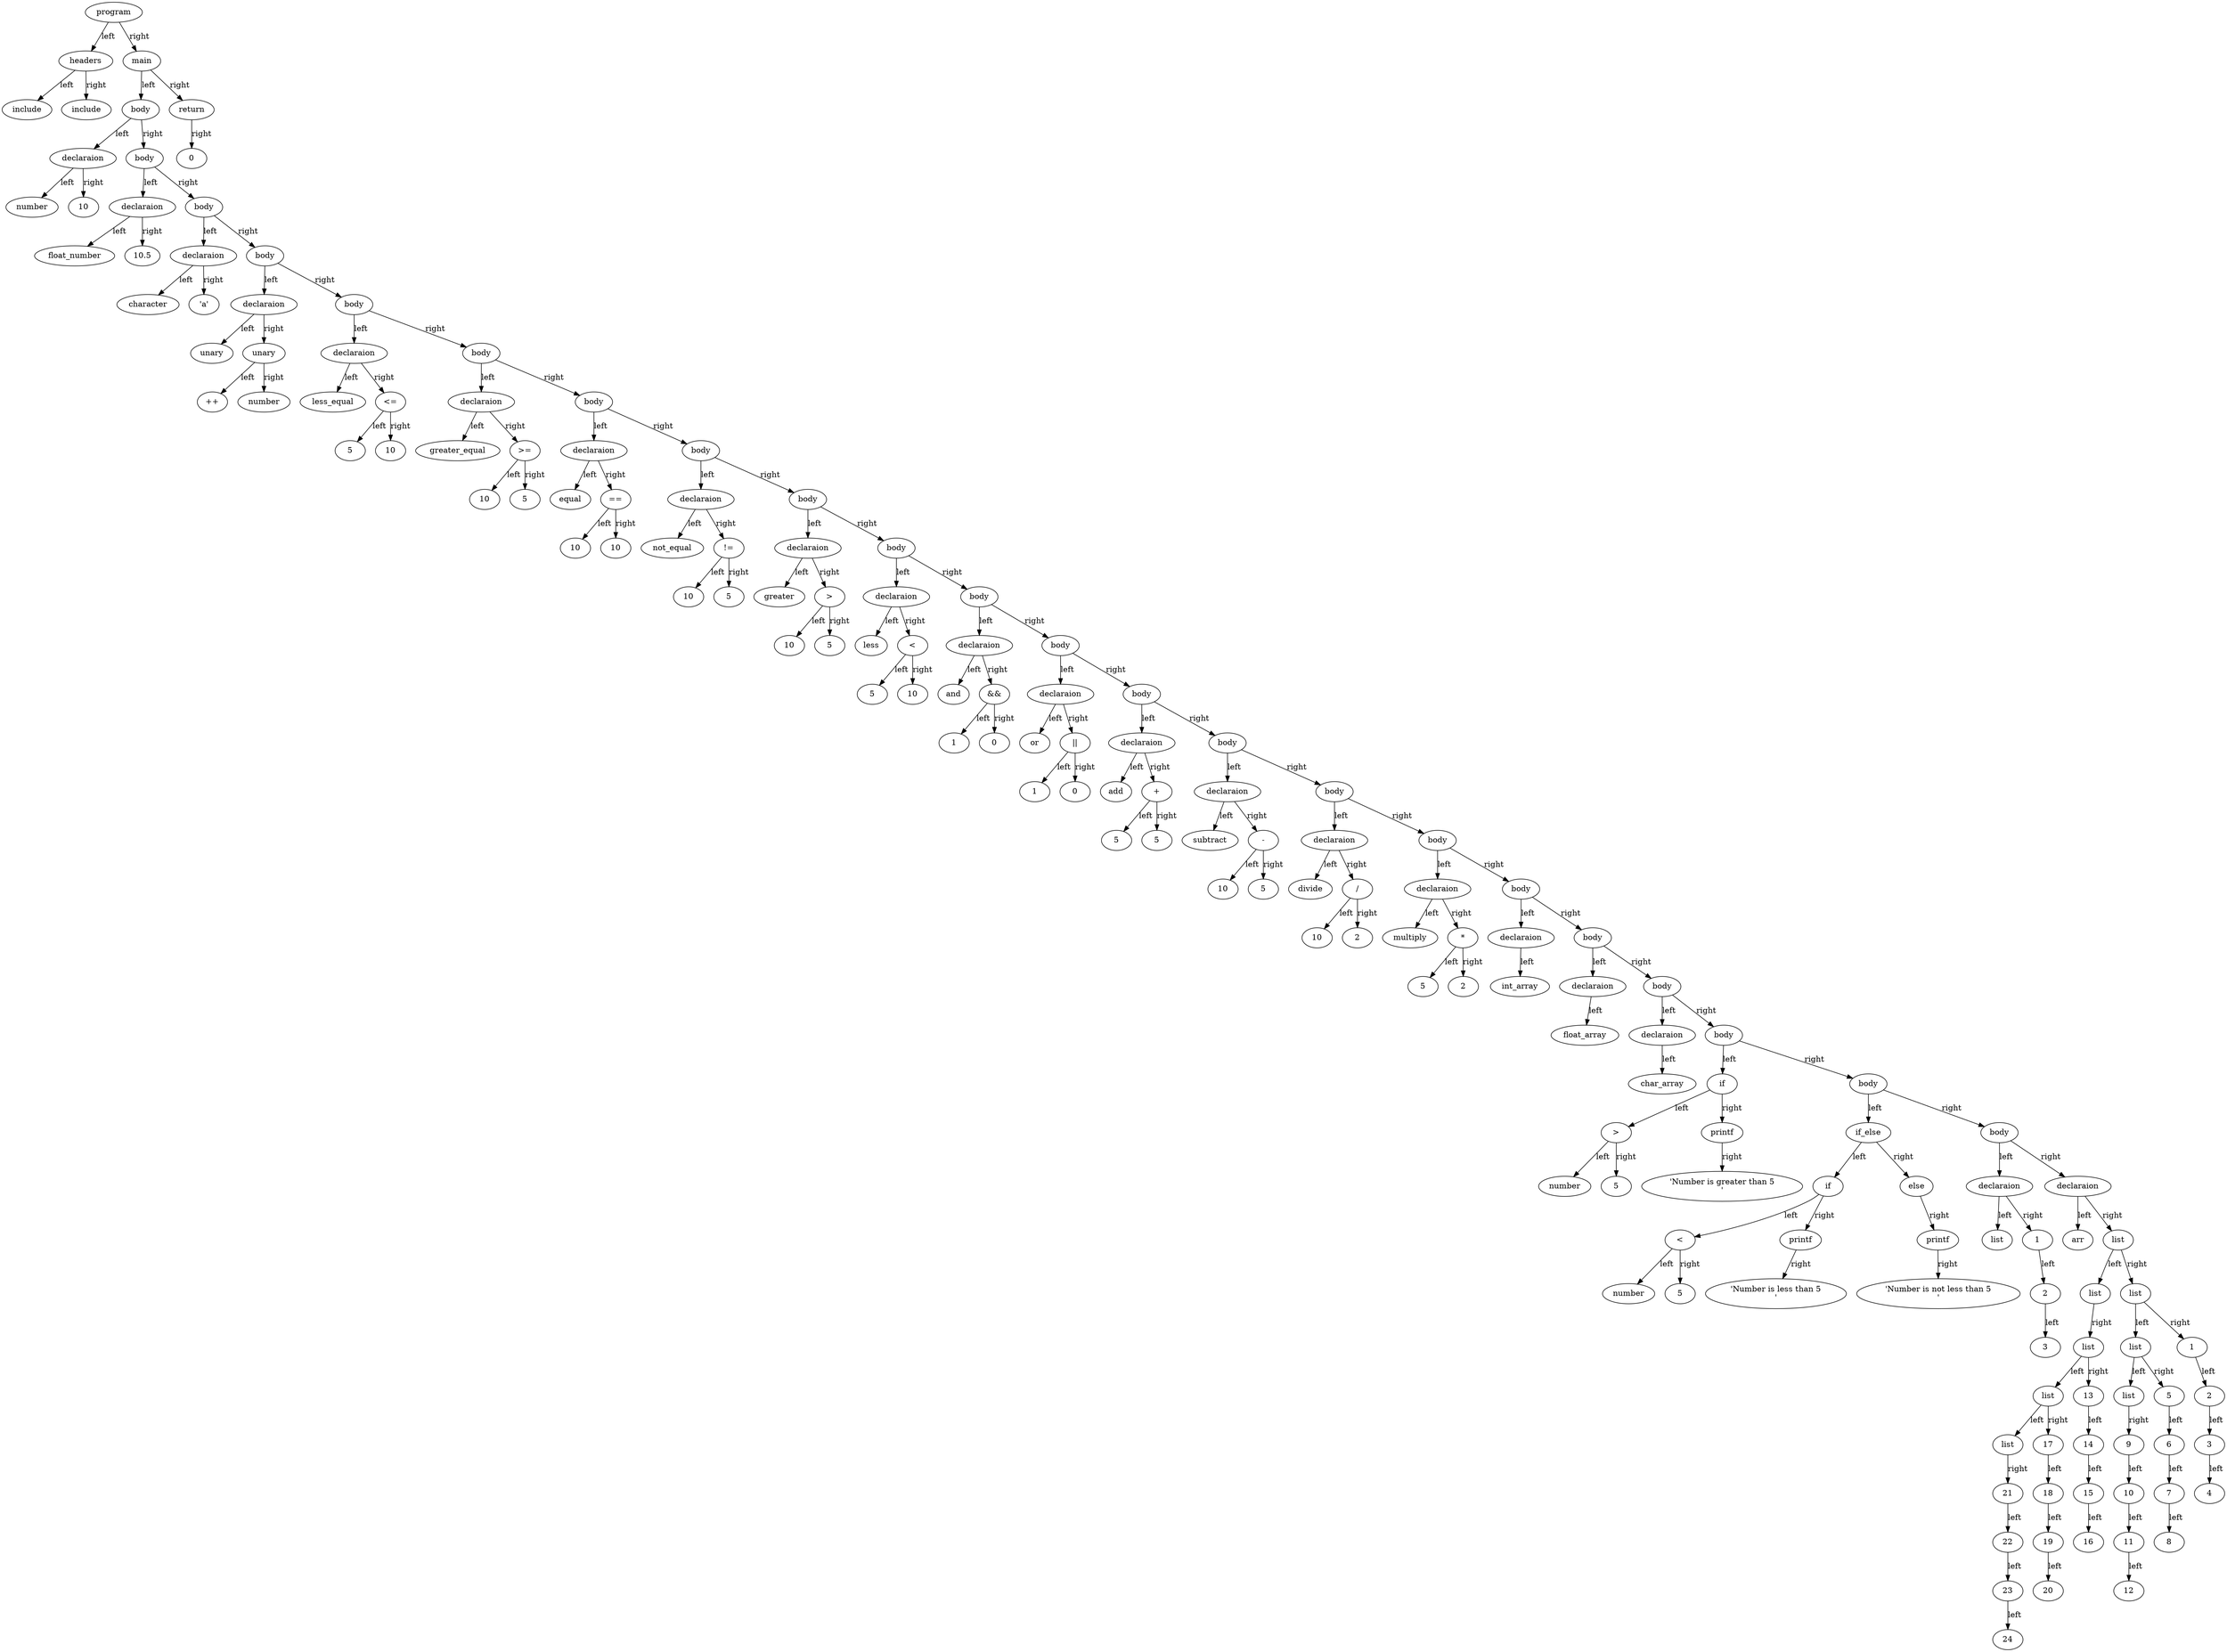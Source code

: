 digraph G {
"0000011449046460" [label="program"];
"0000011449046460" [label="program"];
"0000011449046460" -> "000001144903FE20" [label="left"];
"000001144903FE20" [label="headers"];
"000001144903FE20" [label="headers"];
"000001144903FE20" -> "000001144903FDE0" [label="left"];
"000001144903FDE0" [label="include"];
"000001144903FDE0" [label="include"];
"000001144903FE20" -> "000001144903FD40" [label="right"];
"000001144903FD40" [label="include"];
"000001144903FD40" [label="include"];
"0000011449046460" -> "000001144903FDA0" [label="right"];
"000001144903FDA0" [label="main"];
"000001144903FDA0" [label="main"];
"000001144903FDA0" -> "00000114490461C0" [label="left"];
"00000114490461C0" [label="body"];
"00000114490461C0" [label="body"];
"00000114490461C0" -> "000001144903FB40" [label="left"];
"000001144903FB40" [label="declaraion"];
"000001144903FB40" [label="declaraion"];
"000001144903FB40" -> "000001144903FB20" [label="left"];
"000001144903FB20" [label="number"];
"000001144903FB20" [label="number"];
"000001144903FB40" -> "000001144903FB00" [label="right"];
"000001144903FB00" [label="10"];
"000001144903FB00" [label="10"];
"00000114490461C0" -> "0000011449045F80" [label="right"];
"0000011449045F80" [label="body"];
"0000011449045F80" [label="body"];
"0000011449045F80" -> "000001144903FC20" [label="left"];
"000001144903FC20" [label="declaraion"];
"000001144903FC20" [label="declaraion"];
"000001144903FC20" -> "000001144903FC60" [label="left"];
"000001144903FC60" [label="float_number"];
"000001144903FC60" [label="float_number"];
"000001144903FC20" -> "000001144903FBC0" [label="right"];
"000001144903FBC0" [label="10.5"];
"000001144903FBC0" [label="10.5"];
"0000011449045F80" -> "00000114490466C0" [label="right"];
"00000114490466C0" [label="body"];
"00000114490466C0" [label="body"];
"00000114490466C0" -> "00000114490444D0" [label="left"];
"00000114490444D0" [label="declaraion"];
"00000114490444D0" [label="declaraion"];
"00000114490444D0" -> "0000011449043F50" [label="left"];
"0000011449043F50" [label="character"];
"0000011449043F50" [label="character"];
"00000114490444D0" -> "0000011449044290" [label="right"];
"0000011449044290" [label="'a'"];
"0000011449044290" [label="'a'"];
"00000114490466C0" -> "0000011449046400" [label="right"];
"0000011449046400" [label="body"];
"0000011449046400" [label="body"];
"0000011449046400" -> "0000011449044090" [label="left"];
"0000011449044090" [label="declaraion"];
"0000011449044090" [label="declaraion"];
"0000011449044090" -> "0000011449044030" [label="left"];
"0000011449044030" [label="unary"];
"0000011449044030" [label="unary"];
"0000011449044090" -> "0000011449043F90" [label="right"];
"0000011449043F90" [label="unary"];
"0000011449043F90" [label="unary"];
"0000011449043F90" -> "0000011449043FD0" [label="left"];
"0000011449043FD0" [label="++"];
"0000011449043FD0" [label="++"];
"0000011449043F90" -> "0000011449043F30" [label="right"];
"0000011449043F30" [label="number"];
"0000011449043F30" [label="number"];
"0000011449046400" -> "00000114490466A0" [label="right"];
"00000114490466A0" [label="body"];
"00000114490466A0" [label="body"];
"00000114490466A0" -> "0000011449044450" [label="left"];
"0000011449044450" [label="declaraion"];
"0000011449044450" [label="declaraion"];
"0000011449044450" -> "0000011449044050" [label="left"];
"0000011449044050" [label="less_equal"];
"0000011449044050" [label="less_equal"];
"0000011449044450" -> "0000011449043FB0" [label="right"];
"0000011449043FB0" [label="<="];
"0000011449043FB0" [label="<="];
"0000011449043FB0" -> "00000114490440F0" [label="left"];
"00000114490440F0" [label="5"];
"00000114490440F0" [label="5"];
"0000011449043FB0" -> "00000114490442B0" [label="right"];
"00000114490442B0" [label="10"];
"00000114490442B0" [label="10"];
"00000114490466A0" -> "0000011449046560" [label="right"];
"0000011449046560" [label="body"];
"0000011449046560" [label="body"];
"0000011449046560" -> "00000114490440B0" [label="left"];
"00000114490440B0" [label="declaraion"];
"00000114490440B0" [label="declaraion"];
"00000114490440B0" -> "00000114490442F0" [label="left"];
"00000114490442F0" [label="greater_equal"];
"00000114490442F0" [label="greater_equal"];
"00000114490440B0" -> "0000011449044150" [label="right"];
"0000011449044150" [label=">="];
"0000011449044150" [label=">="];
"0000011449044150" -> "0000011449044010" [label="left"];
"0000011449044010" [label="10"];
"0000011449044010" [label="10"];
"0000011449044150" -> "0000011449044570" [label="right"];
"0000011449044570" [label="5"];
"0000011449044570" [label="5"];
"0000011449046560" -> "0000011449046020" [label="right"];
"0000011449046020" [label="body"];
"0000011449046020" [label="body"];
"0000011449046020" -> "00000114490441F0" [label="left"];
"00000114490441F0" [label="declaraion"];
"00000114490441F0" [label="declaraion"];
"00000114490441F0" -> "0000011449044210" [label="left"];
"0000011449044210" [label="equal"];
"0000011449044210" [label="equal"];
"00000114490441F0" -> "0000011449044190" [label="right"];
"0000011449044190" [label="=="];
"0000011449044190" [label="=="];
"0000011449044190" -> "00000114490440D0" [label="left"];
"00000114490440D0" [label="10"];
"00000114490440D0" [label="10"];
"0000011449044190" -> "00000114490445D0" [label="right"];
"00000114490445D0" [label="10"];
"00000114490445D0" [label="10"];
"0000011449046020" -> "00000114490462E0" [label="right"];
"00000114490462E0" [label="body"];
"00000114490462E0" [label="body"];
"00000114490462E0" -> "00000114490443D0" [label="left"];
"00000114490443D0" [label="declaraion"];
"00000114490443D0" [label="declaraion"];
"00000114490443D0" -> "0000011449044330" [label="left"];
"0000011449044330" [label="not_equal"];
"0000011449044330" [label="not_equal"];
"00000114490443D0" -> "0000011449044270" [label="right"];
"0000011449044270" [label="!="];
"0000011449044270" [label="!="];
"0000011449044270" -> "0000011449044310" [label="left"];
"0000011449044310" [label="10"];
"0000011449044310" [label="10"];
"0000011449044270" -> "00000114490443B0" [label="right"];
"00000114490443B0" [label="5"];
"00000114490443B0" [label="5"];
"00000114490462E0" -> "00000114490460A0" [label="right"];
"00000114490460A0" [label="body"];
"00000114490460A0" [label="body"];
"00000114490460A0" -> "0000011449044650" [label="left"];
"0000011449044650" [label="declaraion"];
"0000011449044650" [label="declaraion"];
"0000011449044650" -> "0000011449044630" [label="left"];
"0000011449044630" [label="greater"];
"0000011449044630" [label="greater"];
"0000011449044650" -> "0000011449044610" [label="right"];
"0000011449044610" [label=">"];
"0000011449044610" [label=">"];
"0000011449044610" -> "00000114490445B0" [label="left"];
"00000114490445B0" [label="10"];
"00000114490445B0" [label="10"];
"0000011449044610" -> "00000114490445F0" [label="right"];
"00000114490445F0" [label="5"];
"00000114490445F0" [label="5"];
"00000114490460A0" -> "0000011449046260" [label="right"];
"0000011449046260" [label="body"];
"0000011449046260" [label="body"];
"0000011449046260" -> "0000011449044BF0" [label="left"];
"0000011449044BF0" [label="declaraion"];
"0000011449044BF0" [label="declaraion"];
"0000011449044BF0" -> "0000011449044F30" [label="left"];
"0000011449044F30" [label="less"];
"0000011449044F30" [label="less"];
"0000011449044BF0" -> "0000011449045230" [label="right"];
"0000011449045230" [label="<"];
"0000011449045230" [label="<"];
"0000011449045230" -> "0000011449045210" [label="left"];
"0000011449045210" [label="5"];
"0000011449045210" [label="5"];
"0000011449045230" -> "0000011449044F70" [label="right"];
"0000011449044F70" [label="10"];
"0000011449044F70" [label="10"];
"0000011449046260" -> "0000011449046340" [label="right"];
"0000011449046340" [label="body"];
"0000011449046340" [label="body"];
"0000011449046340" -> "0000011449045050" [label="left"];
"0000011449045050" [label="declaraion"];
"0000011449045050" [label="declaraion"];
"0000011449045050" -> "0000011449044C70" [label="left"];
"0000011449044C70" [label="and"];
"0000011449044C70" [label="and"];
"0000011449045050" -> "0000011449045250" [label="right"];
"0000011449045250" [label="&&"];
"0000011449045250" [label="&&"];
"0000011449045250" -> "00000114490451D0" [label="left"];
"00000114490451D0" [label="1"];
"00000114490451D0" [label="1"];
"0000011449045250" -> "00000114490451F0" [label="right"];
"00000114490451F0" [label="0"];
"00000114490451F0" [label="0"];
"0000011449046340" -> "0000011449046520" [label="right"];
"0000011449046520" [label="body"];
"0000011449046520" [label="body"];
"0000011449046520" -> "0000011449045290" [label="left"];
"0000011449045290" [label="declaraion"];
"0000011449045290" [label="declaraion"];
"0000011449045290" -> "0000011449045010" [label="left"];
"0000011449045010" [label="or"];
"0000011449045010" [label="or"];
"0000011449045290" -> "0000011449044B70" [label="right"];
"0000011449044B70" [label="||"];
"0000011449044B70" [label="||"];
"0000011449044B70" -> "0000011449045270" [label="left"];
"0000011449045270" [label="1"];
"0000011449045270" [label="1"];
"0000011449044B70" -> "00000114490450F0" [label="right"];
"00000114490450F0" [label="0"];
"00000114490450F0" [label="0"];
"0000011449046520" -> "0000011449046500" [label="right"];
"0000011449046500" [label="body"];
"0000011449046500" [label="body"];
"0000011449046500" -> "0000011449044FF0" [label="left"];
"0000011449044FF0" [label="declaraion"];
"0000011449044FF0" [label="declaraion"];
"0000011449044FF0" -> "0000011449044E30" [label="left"];
"0000011449044E30" [label="add"];
"0000011449044E30" [label="add"];
"0000011449044FF0" -> "0000011449044DD0" [label="right"];
"0000011449044DD0" [label="+"];
"0000011449044DD0" [label="+"];
"0000011449044DD0" -> "0000011449044C10" [label="left"];
"0000011449044C10" [label="5"];
"0000011449044C10" [label="5"];
"0000011449044DD0" -> "00000114490451B0" [label="right"];
"00000114490451B0" [label="5"];
"00000114490451B0" [label="5"];
"0000011449046500" -> "00000114490464E0" [label="right"];
"00000114490464E0" [label="body"];
"00000114490464E0" [label="body"];
"00000114490464E0" -> "0000011449044C50" [label="left"];
"0000011449044C50" [label="declaraion"];
"0000011449044C50" [label="declaraion"];
"0000011449044C50" -> "0000011449044CD0" [label="left"];
"0000011449044CD0" [label="subtract"];
"0000011449044CD0" [label="subtract"];
"0000011449044C50" -> "00000114490452B0" [label="right"];
"00000114490452B0" [label="-"];
"00000114490452B0" [label="-"];
"00000114490452B0" -> "0000011449045030" [label="left"];
"0000011449045030" [label="10"];
"0000011449045030" [label="10"];
"00000114490452B0" -> "0000011449044E90" [label="right"];
"0000011449044E90" [label="5"];
"0000011449044E90" [label="5"];
"00000114490464E0" -> "0000011449046200" [label="right"];
"0000011449046200" [label="body"];
"0000011449046200" [label="body"];
"0000011449046200" -> "0000011449044D50" [label="left"];
"0000011449044D50" [label="declaraion"];
"0000011449044D50" [label="declaraion"];
"0000011449044D50" -> "0000011449045090" [label="left"];
"0000011449045090" [label="divide"];
"0000011449045090" [label="divide"];
"0000011449044D50" -> "0000011449044BD0" [label="right"];
"0000011449044BD0" [label="/"];
"0000011449044BD0" [label="/"];
"0000011449044BD0" -> "0000011449044CF0" [label="left"];
"0000011449044CF0" [label="10"];
"0000011449044CF0" [label="10"];
"0000011449044BD0" -> "0000011449044D10" [label="right"];
"0000011449044D10" [label="2"];
"0000011449044D10" [label="2"];
"0000011449046200" -> "0000011449046480" [label="right"];
"0000011449046480" [label="body"];
"0000011449046480" [label="body"];
"0000011449046480" -> "0000011449045150" [label="left"];
"0000011449045150" [label="declaraion"];
"0000011449045150" [label="declaraion"];
"0000011449045150" -> "00000114490450B0" [label="left"];
"00000114490450B0" [label="multiply"];
"00000114490450B0" [label="multiply"];
"0000011449045150" -> "0000011449044F10" [label="right"];
"0000011449044F10" [label="*"];
"0000011449044F10" [label="*"];
"0000011449044F10" -> "0000011449044ED0" [label="left"];
"0000011449044ED0" [label="5"];
"0000011449044ED0" [label="5"];
"0000011449044F10" -> "0000011449044EF0" [label="right"];
"0000011449044EF0" [label="2"];
"0000011449044EF0" [label="2"];
"0000011449046480" -> "0000011449046540" [label="right"];
"0000011449046540" [label="body"];
"0000011449046540" [label="body"];
"0000011449046540" -> "00000114490457F0" [label="left"];
"00000114490457F0" [label="declaraion"];
"00000114490457F0" [label="declaraion"];
"00000114490457F0" -> "0000011449045CF0" [label="left"];
"0000011449045CF0" [label="int_array"];
"0000011449045CF0" [label="int_array"];
"0000011449046540" -> "0000011449046240" [label="right"];
"0000011449046240" [label="body"];
"0000011449046240" [label="body"];
"0000011449046240" -> "0000011449045ED0" [label="left"];
"0000011449045ED0" [label="declaraion"];
"0000011449045ED0" [label="declaraion"];
"0000011449045ED0" -> "0000011449045B30" [label="left"];
"0000011449045B30" [label="float_array"];
"0000011449045B30" [label="float_array"];
"0000011449046240" -> "0000011449045FC0" [label="right"];
"0000011449045FC0" [label="body"];
"0000011449045FC0" [label="body"];
"0000011449045FC0" -> "0000011449045A50" [label="left"];
"0000011449045A50" [label="declaraion"];
"0000011449045A50" [label="declaraion"];
"0000011449045A50" -> "0000011449045B10" [label="left"];
"0000011449045B10" [label="char_array"];
"0000011449045B10" [label="char_array"];
"0000011449045FC0" -> "00000114490465A0" [label="right"];
"00000114490465A0" [label="body"];
"00000114490465A0" [label="body"];
"00000114490465A0" -> "0000011449045D90" [label="left"];
"0000011449045D90" [label="if"];
"0000011449045D90" [label="if"];
"0000011449045D90" -> "00000114490458B0" [label="left"];
"00000114490458B0" [label=">"];
"00000114490458B0" [label=">"];
"00000114490458B0" -> "0000011449045890" [label="left"];
"0000011449045890" [label="number"];
"0000011449045890" [label="number"];
"00000114490458B0" -> "0000011449045BB0" [label="right"];
"0000011449045BB0" [label="5"];
"0000011449045BB0" [label="5"];
"0000011449045D90" -> "0000011449045B90" [label="right"];
"0000011449045B90" [label="printf"];
"0000011449045B90" [label="printf"];
"0000011449045B90" -> "0000011449045930" [label="right"];
"0000011449045930" [label="'Number is greater than 5\n'"];
"0000011449045930" [label="'Number is greater than 5\n'"];
"00000114490465A0" -> "00000114490463E0" [label="right"];
"00000114490463E0" [label="body"];
"00000114490463E0" [label="body"];
"00000114490463E0" -> "0000011449045DB0" [label="left"];
"0000011449045DB0" [label="if_else"];
"0000011449045DB0" [label="if_else"];
"0000011449045DB0" -> "0000011449045910" [label="left"];
"0000011449045910" [label="if"];
"0000011449045910" [label="if"];
"0000011449045910" -> "0000011449045DD0" [label="left"];
"0000011449045DD0" [label="<"];
"0000011449045DD0" [label="<"];
"0000011449045DD0" -> "0000011449045BF0" [label="left"];
"0000011449045BF0" [label="number"];
"0000011449045BF0" [label="number"];
"0000011449045DD0" -> "0000011449045C10" [label="right"];
"0000011449045C10" [label="5"];
"0000011449045C10" [label="5"];
"0000011449045910" -> "00000114490458D0" [label="right"];
"00000114490458D0" [label="printf"];
"00000114490458D0" [label="printf"];
"00000114490458D0" -> "0000011449045C30" [label="right"];
"0000011449045C30" [label="'Number is less than 5\n'"];
"0000011449045C30" [label="'Number is less than 5\n'"];
"0000011449045DB0" -> "0000011449045E50" [label="right"];
"0000011449045E50" [label="else"];
"0000011449045E50" [label="else"];
"0000011449045E50" -> "0000011449045E30" [label="right"];
"0000011449045E30" [label="printf"];
"0000011449045E30" [label="printf"];
"0000011449045E30" -> "0000011449045A70" [label="right"];
"0000011449045A70" [label="'Number is not less than 5\n'"];
"0000011449045A70" [label="'Number is not less than 5\n'"];
"00000114490463E0" -> "00000114490463C0" [label="right"];
"00000114490463C0" [label="body"];
"00000114490463C0" [label="body"];
"00000114490463C0" -> "0000011449045790" [label="left"];
"0000011449045790" [label="declaraion"];
"0000011449045790" [label="declaraion"];
"0000011449045790" -> "0000011449045C90" [label="left"];
"0000011449045C90" [label="list"];
"0000011449045C90" [label="list"];
"0000011449045790" -> "0000011449045990" [label="right"];
"0000011449045990" [label="1"];
"0000011449045990" [label="1"];
"0000011449045990" -> "0000011449045E90" [label="left"];
"0000011449045E90" [label="2"];
"0000011449045E90" [label="2"];
"0000011449045E90" -> "00000114490457B0" [label="left"];
"00000114490457B0" [label="3"];
"00000114490457B0" [label="3"];
"00000114490463C0" -> "0000011449046620" [label="right"];
"0000011449046620" [label="declaraion"];
"0000011449046620" [label="declaraion"];
"0000011449046620" -> "0000011449045FA0" [label="left"];
"0000011449045FA0" [label="arr"];
"0000011449045FA0" [label="arr"];
"0000011449046620" -> "00000114490460C0" [label="right"];
"00000114490460C0" [label="list"];
"00000114490460C0" [label="list"];
"00000114490460C0" -> "0000011449046220" [label="left"];
"0000011449046220" [label="list"];
"0000011449046220" [label="list"];
"0000011449046220" -> "0000011449046160" [label="right"];
"0000011449046160" [label="list"];
"0000011449046160" [label="list"];
"0000011449046160" -> "0000011449046440" [label="left"];
"0000011449046440" [label="list"];
"0000011449046440" [label="list"];
"0000011449046440" -> "0000011449046580" [label="left"];
"0000011449046580" [label="list"];
"0000011449046580" [label="list"];
"0000011449046580" -> "0000011449046080" [label="right"];
"0000011449046080" [label="21"];
"0000011449046080" [label="21"];
"0000011449046080" -> "00000114490463A0" [label="left"];
"00000114490463A0" [label="22"];
"00000114490463A0" [label="22"];
"00000114490463A0" -> "0000011449046600" [label="left"];
"0000011449046600" [label="23"];
"0000011449046600" [label="23"];
"0000011449046600" -> "0000011449046640" [label="left"];
"0000011449046640" [label="24"];
"0000011449046640" [label="24"];
"0000011449046440" -> "00000114490460E0" [label="right"];
"00000114490460E0" [label="17"];
"00000114490460E0" [label="17"];
"00000114490460E0" -> "0000011449046660" [label="left"];
"0000011449046660" [label="18"];
"0000011449046660" [label="18"];
"0000011449046660" -> "00000114490465E0" [label="left"];
"00000114490465E0" [label="19"];
"00000114490465E0" [label="19"];
"00000114490465E0" -> "0000011449046180" [label="left"];
"0000011449046180" [label="20"];
"0000011449046180" [label="20"];
"0000011449046160" -> "00000114490462C0" [label="right"];
"00000114490462C0" [label="13"];
"00000114490462C0" [label="13"];
"00000114490462C0" -> "00000114490465C0" [label="left"];
"00000114490465C0" [label="14"];
"00000114490465C0" [label="14"];
"00000114490465C0" -> "00000114490461A0" [label="left"];
"00000114490461A0" [label="15"];
"00000114490461A0" [label="15"];
"00000114490461A0" -> "00000114490461E0" [label="left"];
"00000114490461E0" [label="16"];
"00000114490461E0" [label="16"];
"00000114490460C0" -> "0000011449045AB0" [label="right"];
"0000011449045AB0" [label="list"];
"0000011449045AB0" [label="list"];
"0000011449045AB0" -> "0000011449045950" [label="left"];
"0000011449045950" [label="list"];
"0000011449045950" [label="list"];
"0000011449045950" -> "0000011449045F60" [label="left"];
"0000011449045F60" [label="list"];
"0000011449045F60" [label="list"];
"0000011449045F60" -> "0000011449045970" [label="right"];
"0000011449045970" [label="9"];
"0000011449045970" [label="9"];
"0000011449045970" -> "00000114490459D0" [label="left"];
"00000114490459D0" [label="10"];
"00000114490459D0" [label="10"];
"00000114490459D0" -> "00000114490459F0" [label="left"];
"00000114490459F0" [label="11"];
"00000114490459F0" [label="11"];
"00000114490459F0" -> "00000114490464C0" [label="left"];
"00000114490464C0" [label="12"];
"00000114490464C0" [label="12"];
"0000011449045950" -> "0000011449045EB0" [label="right"];
"0000011449045EB0" [label="5"];
"0000011449045EB0" [label="5"];
"0000011449045EB0" -> "0000011449045770" [label="left"];
"0000011449045770" [label="6"];
"0000011449045770" [label="6"];
"0000011449045770" -> "0000011449045830" [label="left"];
"0000011449045830" [label="7"];
"0000011449045830" [label="7"];
"0000011449045830" -> "0000011449045850" [label="left"];
"0000011449045850" [label="8"];
"0000011449045850" [label="8"];
"0000011449045AB0" -> "0000011449045CD0" [label="right"];
"0000011449045CD0" [label="1"];
"0000011449045CD0" [label="1"];
"0000011449045CD0" -> "0000011449045D30" [label="left"];
"0000011449045D30" [label="2"];
"0000011449045D30" [label="2"];
"0000011449045D30" -> "0000011449045DF0" [label="left"];
"0000011449045DF0" [label="3"];
"0000011449045DF0" [label="3"];
"0000011449045DF0" -> "00000114490457D0" [label="left"];
"00000114490457D0" [label="4"];
"00000114490457D0" [label="4"];
"000001144903FDA0" -> "0000011449045FE0" [label="right"];
"0000011449045FE0" [label="return"];
"0000011449045FE0" [label="return"];
"0000011449045FE0" -> "0000011449046120" [label="right"];
"0000011449046120" [label="0"];
"0000011449046120" [label="0"];
}
